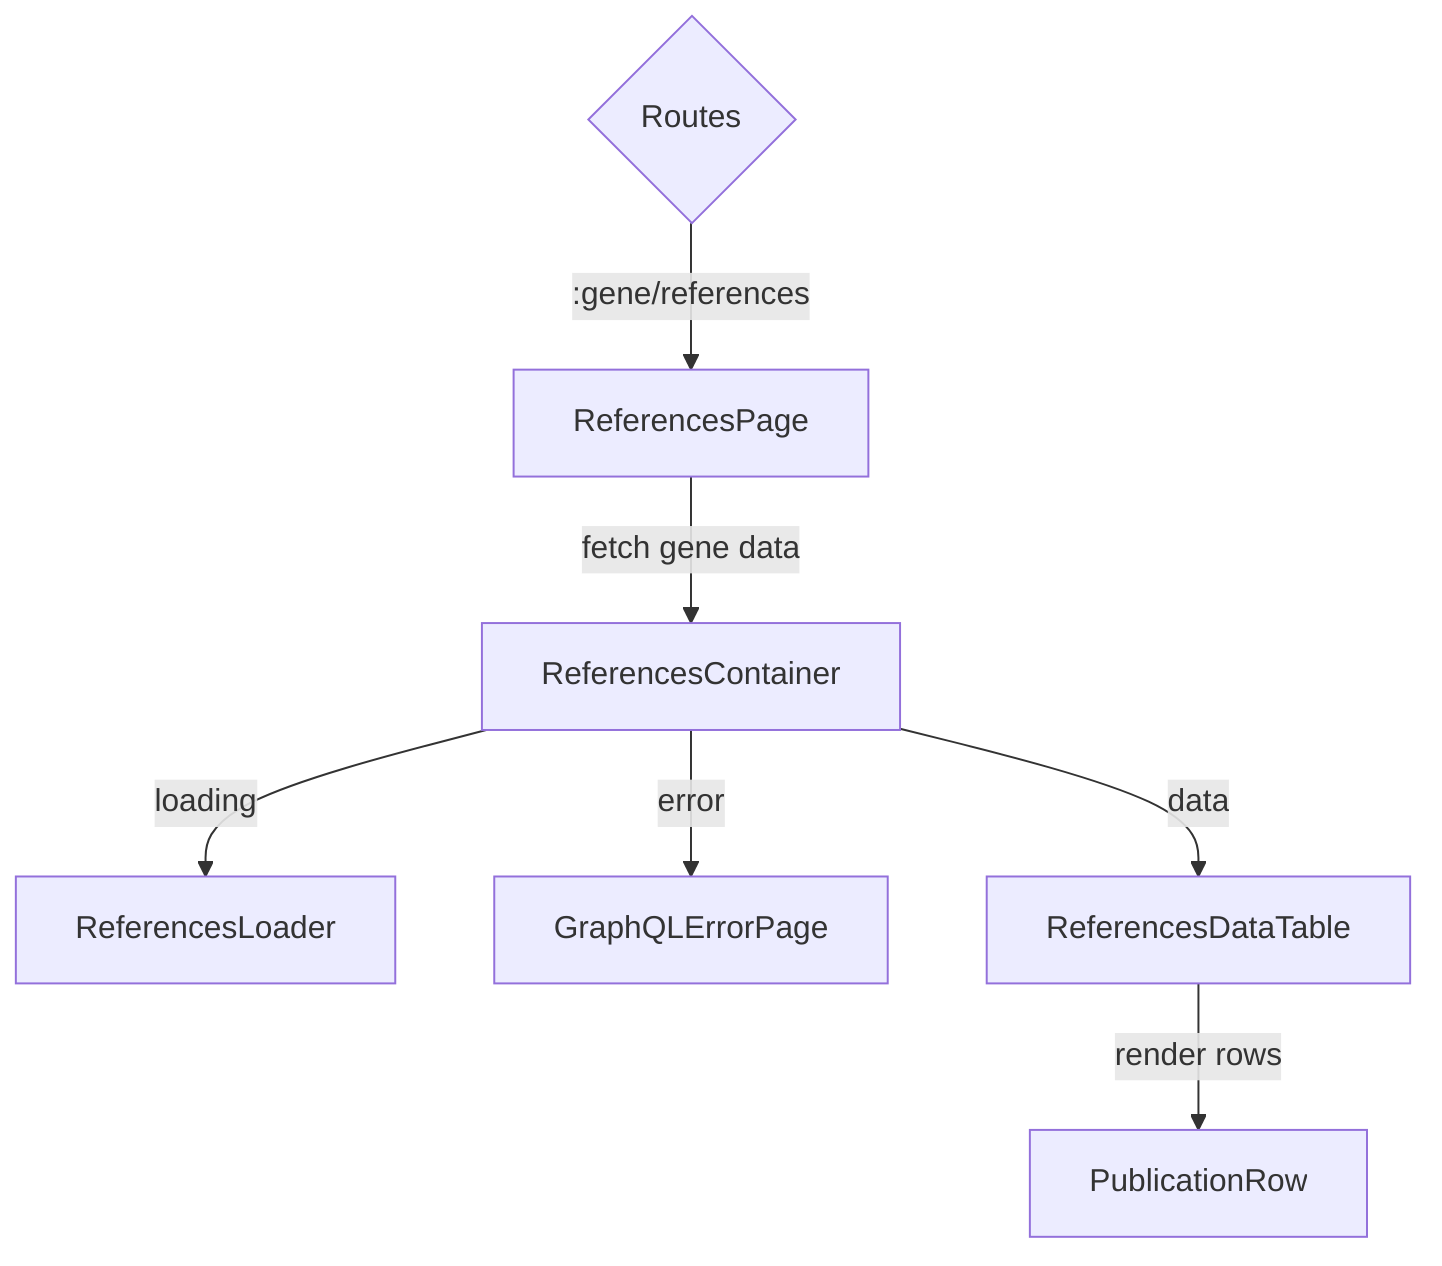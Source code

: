 graph TD
    A{Routes} --> |:gene/references| B[ReferencesPage]
    B --> |fetch gene data| C[ReferencesContainer]
    C --> |loading| D[ReferencesLoader]
    C --> |error| E[GraphQLErrorPage]
    C --> |data| F[ReferencesDataTable]
    F --> |render rows| G[PublicationRow]